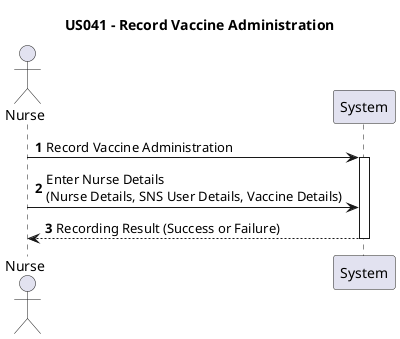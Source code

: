 @startuml
title US041 - Record Vaccine Administration
autonumber
actor Nurse

Nurse -> System: Record Vaccine Administration
activate System

' Nurse provides details for the vaccine administration recording
Nurse -> System: Enter Nurse Details\n(Nurse Details, SNS User Details, Vaccine Details)

' System processes the request and confirms the vaccine administration recording
System --> Nurse: Recording Result (Success or Failure)

deactivate System
@enduml
